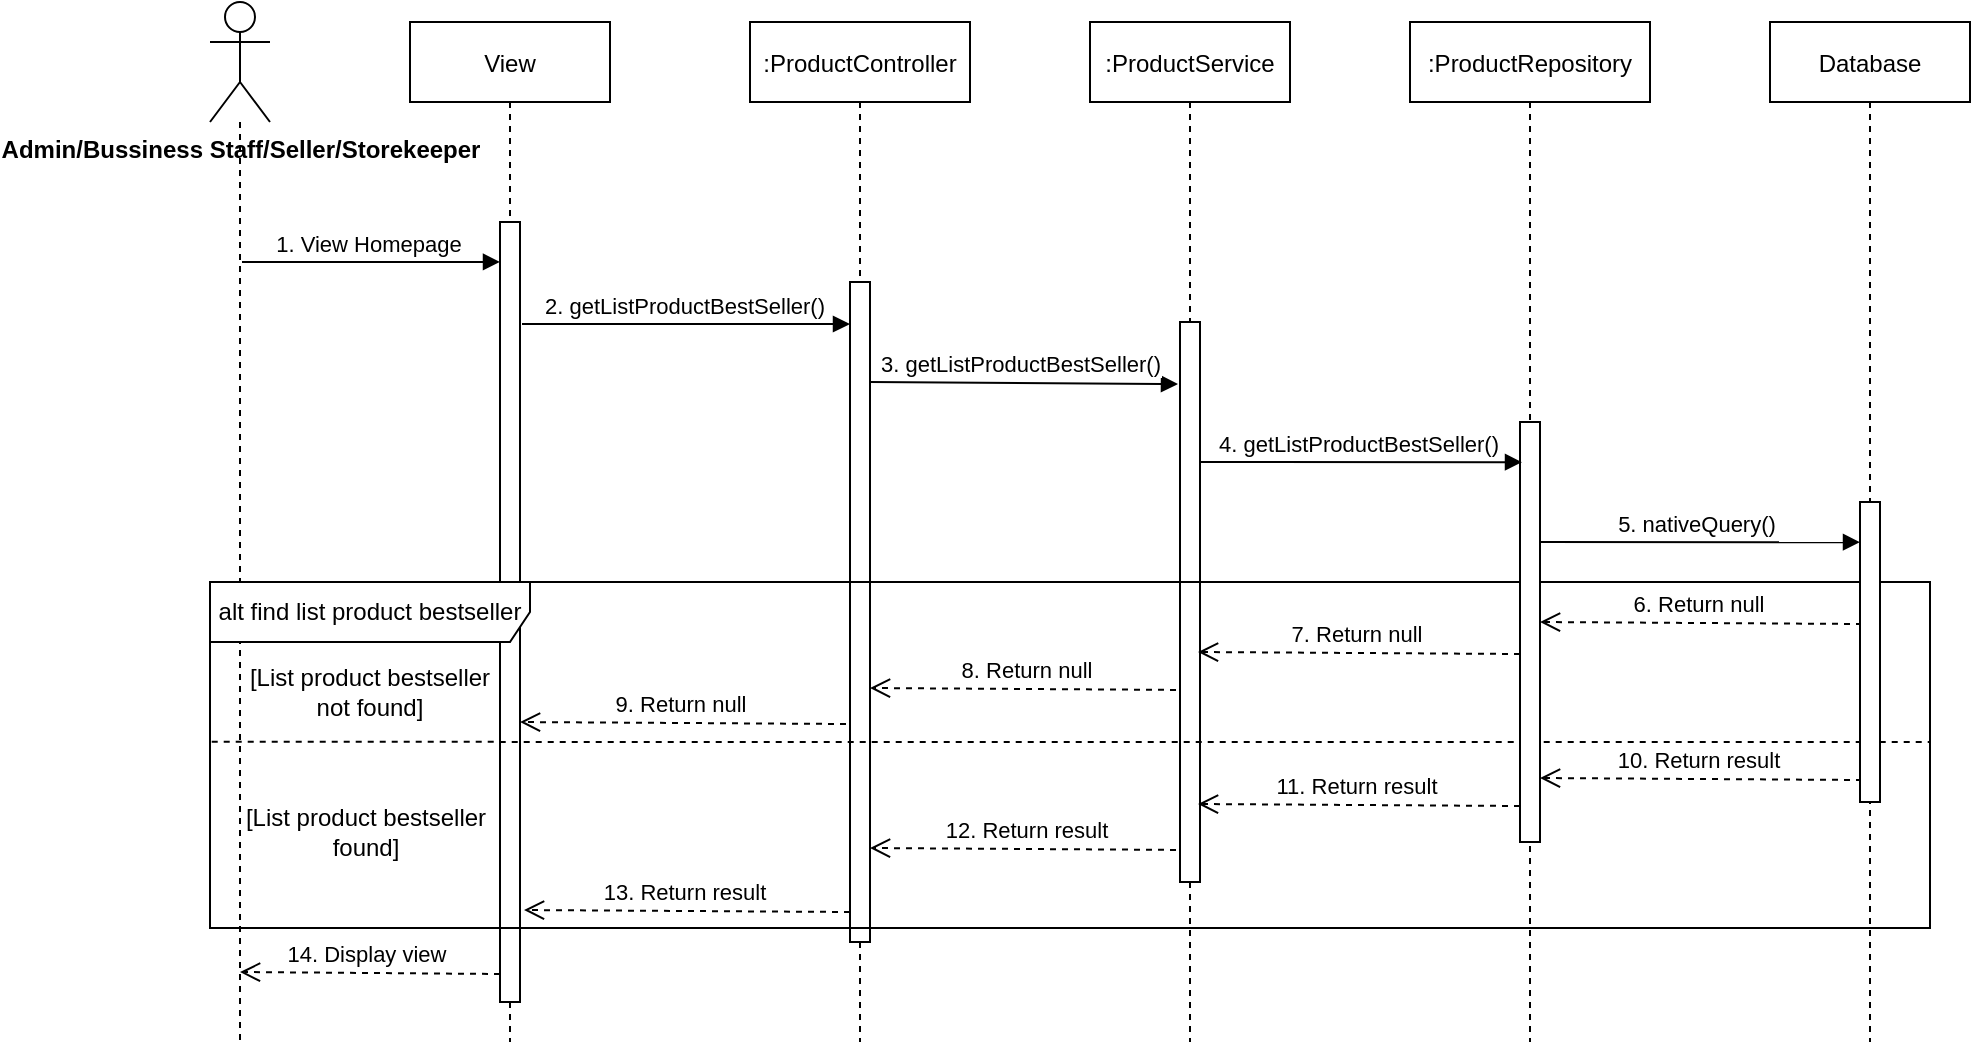 <mxfile version="18.0.6" type="device"><diagram id="kgpKYQtTHZ0yAKxKKP6v" name="Homepage"><mxGraphModel dx="1718" dy="553" grid="1" gridSize="10" guides="1" tooltips="1" connect="1" arrows="1" fold="1" page="1" pageScale="1" pageWidth="850" pageHeight="1100" math="0" shadow="0"><root><mxCell id="0"/><mxCell id="1" parent="0"/><mxCell id="1rYxMRe_m1wBD9LGmmaj-11" style="edgeStyle=orthogonalEdgeStyle;rounded=0;orthogonalLoop=1;jettySize=auto;html=1;dashed=1;endArrow=none;endFill=0;" parent="1" source="1rYxMRe_m1wBD9LGmmaj-10" edge="1"><mxGeometry relative="1" as="geometry"><mxPoint x="75" y="920" as="targetPoint"/><Array as="points"><mxPoint x="75" y="920"/></Array></mxGeometry></mxCell><mxCell id="1rYxMRe_m1wBD9LGmmaj-10" value="&lt;b&gt;Admin/Bussiness Staff/Seller/Storekeeper&lt;/b&gt;" style="shape=umlActor;verticalLabelPosition=bottom;verticalAlign=top;html=1;" parent="1" vertex="1"><mxGeometry x="60" y="400" width="30" height="60" as="geometry"/></mxCell><mxCell id="1rYxMRe_m1wBD9LGmmaj-12" value="View" style="shape=umlLifeline;perimeter=lifelinePerimeter;container=1;collapsible=0;recursiveResize=0;rounded=0;shadow=0;strokeWidth=1;" parent="1" vertex="1"><mxGeometry x="160" y="410" width="100" height="510" as="geometry"/></mxCell><mxCell id="93AmuETEvbJ4qb_vdhu8-1" value="" style="html=1;points=[];perimeter=orthogonalPerimeter;" parent="1rYxMRe_m1wBD9LGmmaj-12" vertex="1"><mxGeometry x="45" y="100" width="10" height="390" as="geometry"/></mxCell><mxCell id="93AmuETEvbJ4qb_vdhu8-19" value="14. Display view" style="html=1;verticalAlign=bottom;endArrow=open;dashed=1;endSize=8;" parent="1rYxMRe_m1wBD9LGmmaj-12" edge="1"><mxGeometry x="0.027" relative="1" as="geometry"><mxPoint x="45" y="476" as="sourcePoint"/><mxPoint x="-85" y="475" as="targetPoint"/><mxPoint as="offset"/></mxGeometry></mxCell><mxCell id="ts4RNO07MASk1T7kPksL-8" value="9. Return null" style="html=1;verticalAlign=bottom;endArrow=open;dashed=1;endSize=8;" edge="1" parent="1rYxMRe_m1wBD9LGmmaj-12"><mxGeometry x="0.027" relative="1" as="geometry"><mxPoint x="218" y="351" as="sourcePoint"/><mxPoint x="55" y="350" as="targetPoint"/><mxPoint as="offset"/></mxGeometry></mxCell><mxCell id="1rYxMRe_m1wBD9LGmmaj-13" value=":ProductController" style="shape=umlLifeline;perimeter=lifelinePerimeter;container=1;collapsible=0;recursiveResize=0;rounded=0;shadow=0;strokeWidth=1;size=40;" parent="1" vertex="1"><mxGeometry x="330" y="410" width="110" height="510" as="geometry"/></mxCell><mxCell id="93AmuETEvbJ4qb_vdhu8-3" value="" style="html=1;points=[];perimeter=orthogonalPerimeter;" parent="1rYxMRe_m1wBD9LGmmaj-13" vertex="1"><mxGeometry x="50" y="130" width="10" height="330" as="geometry"/></mxCell><mxCell id="93AmuETEvbJ4qb_vdhu8-17" value="12. Return result" style="html=1;verticalAlign=bottom;endArrow=open;dashed=1;endSize=8;" parent="1rYxMRe_m1wBD9LGmmaj-13" edge="1"><mxGeometry x="0.027" relative="1" as="geometry"><mxPoint x="219" y="414" as="sourcePoint"/><mxPoint x="60" y="413" as="targetPoint"/><mxPoint as="offset"/></mxGeometry></mxCell><mxCell id="ts4RNO07MASk1T7kPksL-7" value="8. Return null" style="html=1;verticalAlign=bottom;endArrow=open;dashed=1;endSize=8;" edge="1" parent="1rYxMRe_m1wBD9LGmmaj-13"><mxGeometry x="0.027" relative="1" as="geometry"><mxPoint x="219" y="334" as="sourcePoint"/><mxPoint x="60" y="333" as="targetPoint"/><mxPoint as="offset"/></mxGeometry></mxCell><mxCell id="1rYxMRe_m1wBD9LGmmaj-14" value=":ProductService" style="shape=umlLifeline;perimeter=lifelinePerimeter;container=1;collapsible=0;recursiveResize=0;rounded=0;shadow=0;strokeWidth=1;" parent="1" vertex="1"><mxGeometry x="500" y="410" width="100" height="510" as="geometry"/></mxCell><mxCell id="93AmuETEvbJ4qb_vdhu8-2" value="" style="html=1;points=[];perimeter=orthogonalPerimeter;" parent="1rYxMRe_m1wBD9LGmmaj-14" vertex="1"><mxGeometry x="45" y="150" width="10" height="280" as="geometry"/></mxCell><mxCell id="93AmuETEvbJ4qb_vdhu8-10" value="3. getListProductBestSeller()" style="html=1;verticalAlign=bottom;endArrow=block;" parent="1rYxMRe_m1wBD9LGmmaj-14" edge="1"><mxGeometry x="-0.019" width="80" relative="1" as="geometry"><mxPoint x="-110" y="180" as="sourcePoint"/><mxPoint x="44" y="181" as="targetPoint"/><mxPoint as="offset"/></mxGeometry></mxCell><mxCell id="ts4RNO07MASk1T7kPksL-1" value="alt find list product bestseller" style="shape=umlFrame;whiteSpace=wrap;html=1;width=160;height=30;" vertex="1" parent="1rYxMRe_m1wBD9LGmmaj-14"><mxGeometry x="-440" y="280" width="860" height="173" as="geometry"/></mxCell><mxCell id="ts4RNO07MASk1T7kPksL-9" value="" style="endArrow=none;dashed=1;html=1;rounded=0;exitX=0.001;exitY=0.462;exitDx=0;exitDy=0;exitPerimeter=0;" edge="1" parent="1rYxMRe_m1wBD9LGmmaj-14" source="ts4RNO07MASk1T7kPksL-1"><mxGeometry width="50" height="50" relative="1" as="geometry"><mxPoint x="-438.28" y="354.002" as="sourcePoint"/><mxPoint x="420" y="360" as="targetPoint"/><Array as="points"><mxPoint x="420" y="360"/></Array></mxGeometry></mxCell><mxCell id="1rYxMRe_m1wBD9LGmmaj-15" value=":ProductRepository" style="shape=umlLifeline;perimeter=lifelinePerimeter;container=1;collapsible=0;recursiveResize=0;rounded=0;shadow=0;strokeWidth=1;" parent="1" vertex="1"><mxGeometry x="660" y="410" width="120" height="510" as="geometry"/></mxCell><mxCell id="93AmuETEvbJ4qb_vdhu8-4" value="" style="html=1;points=[];perimeter=orthogonalPerimeter;" parent="1rYxMRe_m1wBD9LGmmaj-15" vertex="1"><mxGeometry x="55" y="200" width="10" height="210" as="geometry"/></mxCell><mxCell id="93AmuETEvbJ4qb_vdhu8-11" value="4. getListProductBestSeller()" style="html=1;verticalAlign=bottom;endArrow=block;entryX=-0.3;entryY=0.159;entryDx=0;entryDy=0;entryPerimeter=0;" parent="1rYxMRe_m1wBD9LGmmaj-15" edge="1"><mxGeometry x="-0.019" width="80" relative="1" as="geometry"><mxPoint x="-105" y="220" as="sourcePoint"/><mxPoint x="56" y="220.09" as="targetPoint"/><mxPoint as="offset"/></mxGeometry></mxCell><mxCell id="93AmuETEvbJ4qb_vdhu8-15" value="10. Return result" style="html=1;verticalAlign=bottom;endArrow=open;dashed=1;endSize=8;" parent="1rYxMRe_m1wBD9LGmmaj-15" edge="1"><mxGeometry x="0.027" relative="1" as="geometry"><mxPoint x="226" y="379" as="sourcePoint"/><mxPoint x="65" y="378" as="targetPoint"/><mxPoint as="offset"/></mxGeometry></mxCell><mxCell id="93AmuETEvbJ4qb_vdhu8-16" value="11. Return result" style="html=1;verticalAlign=bottom;endArrow=open;dashed=1;endSize=8;" parent="1rYxMRe_m1wBD9LGmmaj-15" edge="1"><mxGeometry x="0.027" relative="1" as="geometry"><mxPoint x="55" y="392" as="sourcePoint"/><mxPoint x="-106" y="391" as="targetPoint"/><mxPoint as="offset"/></mxGeometry></mxCell><mxCell id="ts4RNO07MASk1T7kPksL-3" value="6. Return null" style="html=1;verticalAlign=bottom;endArrow=open;dashed=1;endSize=8;" edge="1" parent="1rYxMRe_m1wBD9LGmmaj-15"><mxGeometry x="0.027" relative="1" as="geometry"><mxPoint x="226" y="301" as="sourcePoint"/><mxPoint x="65" y="300" as="targetPoint"/><mxPoint as="offset"/></mxGeometry></mxCell><mxCell id="1rYxMRe_m1wBD9LGmmaj-16" value="Database" style="shape=umlLifeline;perimeter=lifelinePerimeter;container=1;collapsible=0;recursiveResize=0;rounded=0;shadow=0;strokeWidth=1;" parent="1" vertex="1"><mxGeometry x="840" y="410" width="100" height="510" as="geometry"/></mxCell><mxCell id="93AmuETEvbJ4qb_vdhu8-5" value="" style="html=1;points=[];perimeter=orthogonalPerimeter;" parent="1rYxMRe_m1wBD9LGmmaj-16" vertex="1"><mxGeometry x="45" y="240" width="10" height="150" as="geometry"/></mxCell><mxCell id="93AmuETEvbJ4qb_vdhu8-14" value="5. nativeQuery()" style="html=1;verticalAlign=bottom;endArrow=block;entryX=-0.3;entryY=0.159;entryDx=0;entryDy=0;entryPerimeter=0;" parent="1rYxMRe_m1wBD9LGmmaj-16" edge="1"><mxGeometry x="-0.019" width="80" relative="1" as="geometry"><mxPoint x="-115" y="260" as="sourcePoint"/><mxPoint x="45" y="260.09" as="targetPoint"/><mxPoint as="offset"/></mxGeometry></mxCell><mxCell id="93AmuETEvbJ4qb_vdhu8-6" value="1. View Homepage" style="html=1;verticalAlign=bottom;endArrow=block;entryX=0.1;entryY=0.096;entryDx=0;entryDy=0;entryPerimeter=0;" parent="1" edge="1"><mxGeometry x="-0.019" width="80" relative="1" as="geometry"><mxPoint x="76" y="530" as="sourcePoint"/><mxPoint x="205" y="529.96" as="targetPoint"/><mxPoint as="offset"/></mxGeometry></mxCell><mxCell id="93AmuETEvbJ4qb_vdhu8-8" value="2. getListProductBestSeller()" style="html=1;verticalAlign=bottom;endArrow=block;" parent="1" edge="1"><mxGeometry x="-0.019" width="80" relative="1" as="geometry"><mxPoint x="216" y="561" as="sourcePoint"/><mxPoint x="380" y="561" as="targetPoint"/><mxPoint as="offset"/></mxGeometry></mxCell><mxCell id="93AmuETEvbJ4qb_vdhu8-18" value="13. Return result" style="html=1;verticalAlign=bottom;endArrow=open;dashed=1;endSize=8;" parent="1" edge="1"><mxGeometry x="0.027" relative="1" as="geometry"><mxPoint x="380" y="855" as="sourcePoint"/><mxPoint x="217" y="854" as="targetPoint"/><mxPoint as="offset"/></mxGeometry></mxCell><mxCell id="ts4RNO07MASk1T7kPksL-6" value="7. Return null" style="html=1;verticalAlign=bottom;endArrow=open;dashed=1;endSize=8;" edge="1" parent="1"><mxGeometry x="0.027" relative="1" as="geometry"><mxPoint x="715" y="726" as="sourcePoint"/><mxPoint x="554" y="725" as="targetPoint"/><mxPoint as="offset"/></mxGeometry></mxCell><mxCell id="ts4RNO07MASk1T7kPksL-10" value="[List product bestseller not found]" style="text;html=1;strokeColor=none;fillColor=none;align=center;verticalAlign=middle;whiteSpace=wrap;rounded=0;" vertex="1" parent="1"><mxGeometry x="75" y="730" width="130" height="30" as="geometry"/></mxCell><mxCell id="ts4RNO07MASk1T7kPksL-11" value="[List product bestseller found]" style="text;html=1;strokeColor=none;fillColor=none;align=center;verticalAlign=middle;whiteSpace=wrap;rounded=0;" vertex="1" parent="1"><mxGeometry x="73" y="800" width="130" height="30" as="geometry"/></mxCell></root></mxGraphModel></diagram></mxfile>